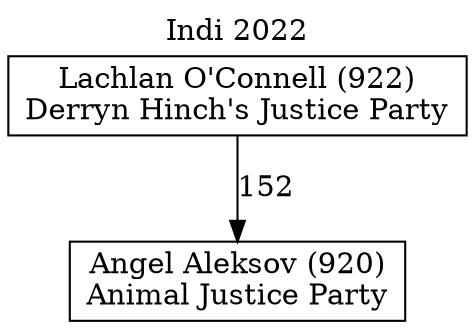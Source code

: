 // House preference flow
digraph "Angel Aleksov (920)_Indi_2022" {
	graph [label="Indi 2022" labelloc=t mclimit=2]
	node [shape=box]
	"Angel Aleksov (920)" [label="Angel Aleksov (920)
Animal Justice Party"]
	"Lachlan O'Connell (922)" [label="Lachlan O'Connell (922)
Derryn Hinch's Justice Party"]
	"Lachlan O'Connell (922)" -> "Angel Aleksov (920)" [label=152]
}
